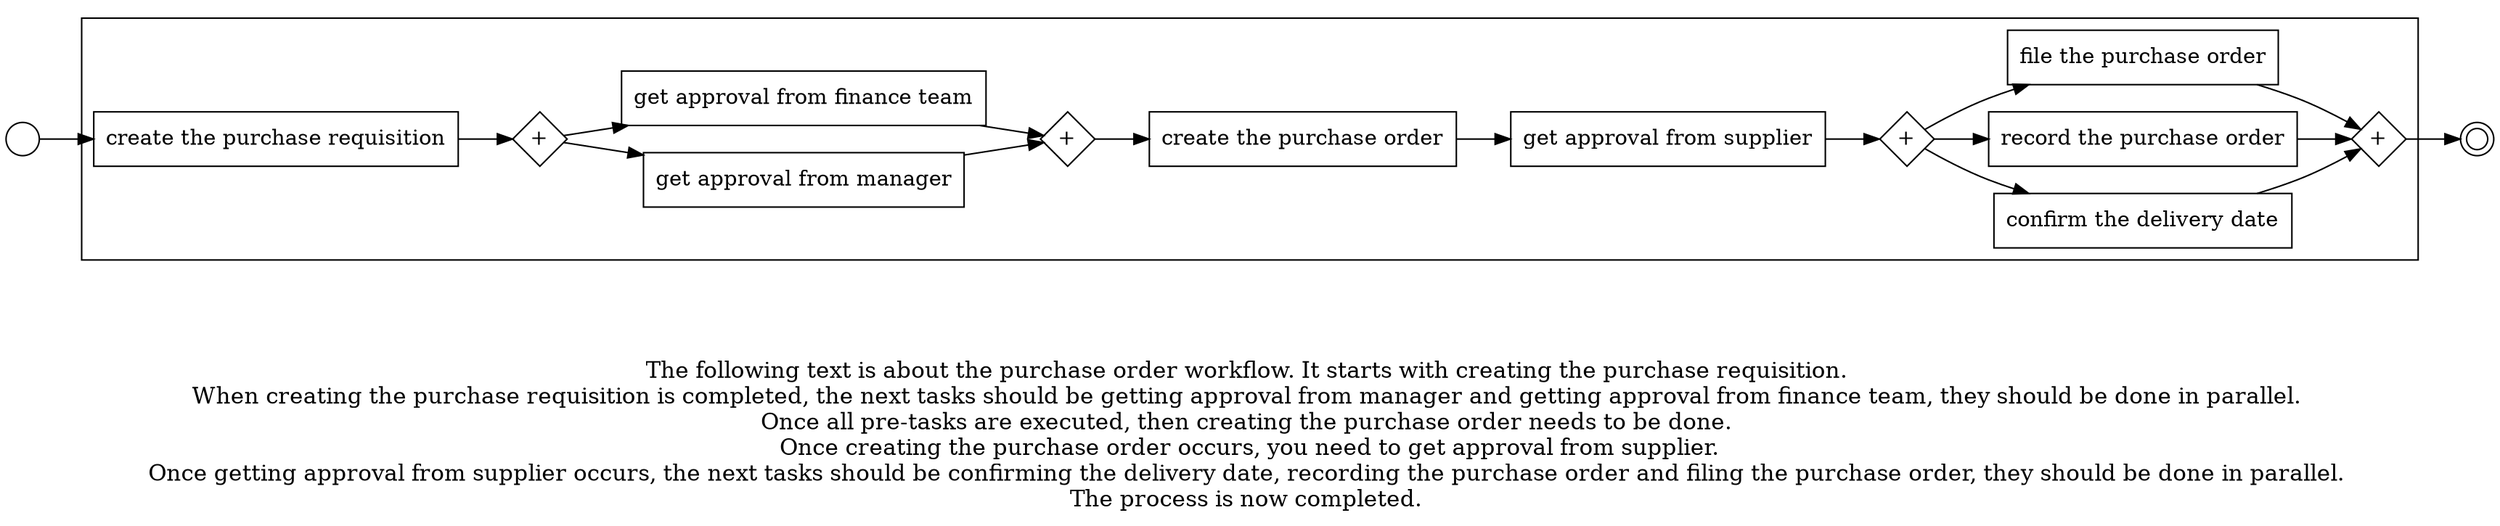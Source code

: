 digraph purchase_order_workflow_114 {
	graph [rankdir=LR]
	START_NODE [label="" shape=circle width=0.3]
	subgraph CLUSTER_0 {
		"create the purchase requisition" [shape=box]
		"AND_SPLIT--2. Approval_MXVB" [label="+" fixedsize=true shape=diamond width=0.5]
		"create the purchase requisition" -> "AND_SPLIT--2. Approval_MXVB"
		"get approval from manager" [shape=box]
		"AND_SPLIT--2. Approval_MXVB" -> "get approval from manager"
		"get approval from finance team" [shape=box]
		"AND_SPLIT--2. Approval_MXVB" -> "get approval from finance team"
		"AND_JOIN--2. Approval_MXVB" [label="+" fixedsize=true shape=diamond width=0.5]
		"get approval from manager" -> "AND_JOIN--2. Approval_MXVB"
		"get approval from finance team" -> "AND_JOIN--2. Approval_MXVB"
		"create the purchase order" [shape=box]
		"AND_JOIN--2. Approval_MXVB" -> "create the purchase order"
		"get approval from supplier" [shape=box]
		"create the purchase order" -> "get approval from supplier"
		"AND_SPLIT--6. Final steps_COF5" [label="+" fixedsize=true shape=diamond width=0.5]
		"get approval from supplier" -> "AND_SPLIT--6. Final steps_COF5"
		"confirm the delivery date" [shape=box]
		"AND_SPLIT--6. Final steps_COF5" -> "confirm the delivery date"
		"record the purchase order" [shape=box]
		"AND_SPLIT--6. Final steps_COF5" -> "record the purchase order"
		"file the purchase order" [shape=box]
		"AND_SPLIT--6. Final steps_COF5" -> "file the purchase order"
		"AND_JOIN--6. Final steps_COF5" [label="+" fixedsize=true shape=diamond width=0.5]
		"confirm the delivery date" -> "AND_JOIN--6. Final steps_COF5"
		"record the purchase order" -> "AND_JOIN--6. Final steps_COF5"
		"file the purchase order" -> "AND_JOIN--6. Final steps_COF5"
	}
	START_NODE -> "create the purchase requisition"
	END_NODE [label="" shape=doublecircle width=0.2]
	"AND_JOIN--6. Final steps_COF5" -> END_NODE
	fontsize=15 label="\n\n
The following text is about the purchase order workflow. It starts with creating the purchase requisition. 
When creating the purchase requisition is completed, the next tasks should be getting approval from manager and getting approval from finance team, they should be done in parallel. 
Once all pre-tasks are executed, then creating the purchase order needs to be done. 
Once creating the purchase order occurs, you need to get approval from supplier.
Once getting approval from supplier occurs, the next tasks should be confirming the delivery date, recording the purchase order and filing the purchase order, they should be done in parallel. 
The process is now completed. 
"
}
